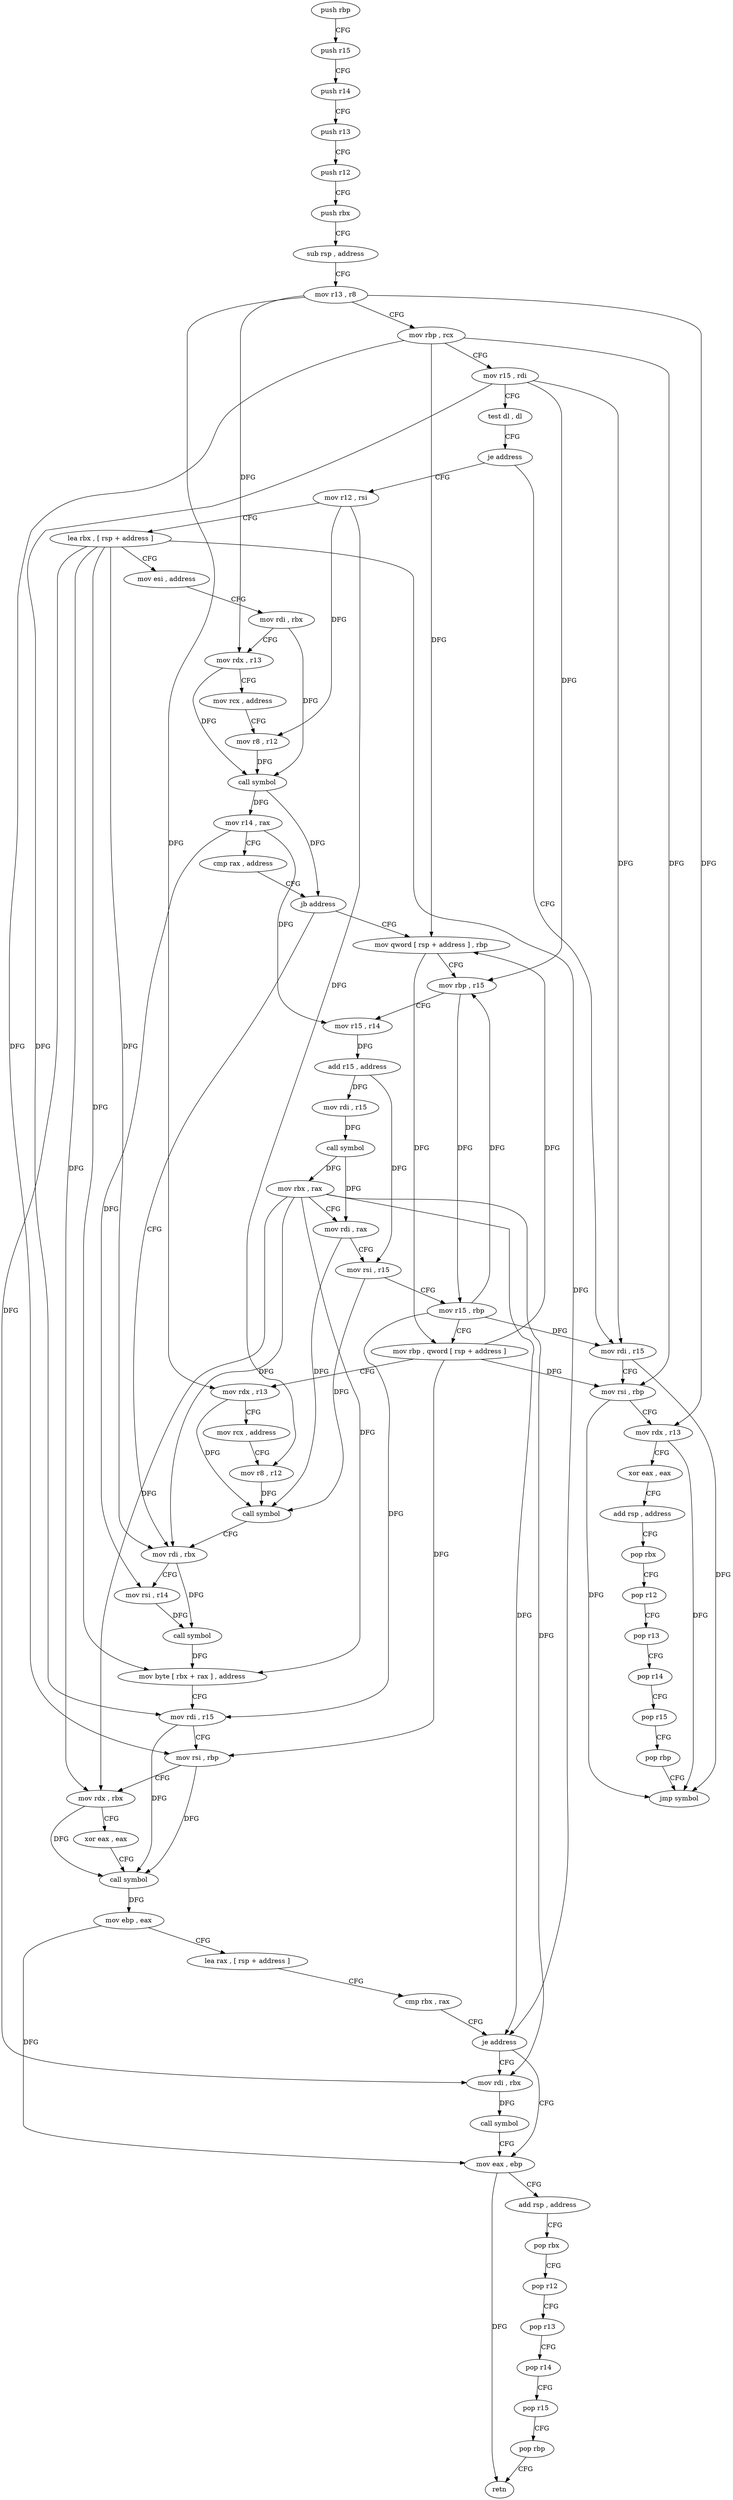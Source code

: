 digraph "func" {
"4257840" [label = "push rbp" ]
"4257841" [label = "push r15" ]
"4257843" [label = "push r14" ]
"4257845" [label = "push r13" ]
"4257847" [label = "push r12" ]
"4257849" [label = "push rbx" ]
"4257850" [label = "sub rsp , address" ]
"4257857" [label = "mov r13 , r8" ]
"4257860" [label = "mov rbp , rcx" ]
"4257863" [label = "mov r15 , rdi" ]
"4257866" [label = "test dl , dl" ]
"4257868" [label = "je address" ]
"4258048" [label = "mov rdi , r15" ]
"4257874" [label = "mov r12 , rsi" ]
"4258051" [label = "mov rsi , rbp" ]
"4258054" [label = "mov rdx , r13" ]
"4258057" [label = "xor eax , eax" ]
"4258059" [label = "add rsp , address" ]
"4258066" [label = "pop rbx" ]
"4258067" [label = "pop r12" ]
"4258069" [label = "pop r13" ]
"4258071" [label = "pop r14" ]
"4258073" [label = "pop r15" ]
"4258075" [label = "pop rbp" ]
"4258076" [label = "jmp symbol" ]
"4257877" [label = "lea rbx , [ rsp + address ]" ]
"4257882" [label = "mov esi , address" ]
"4257887" [label = "mov rdi , rbx" ]
"4257890" [label = "mov rdx , r13" ]
"4257893" [label = "mov rcx , address" ]
"4257900" [label = "mov r8 , r12" ]
"4257903" [label = "call symbol" ]
"4257908" [label = "mov r14 , rax" ]
"4257911" [label = "cmp rax , address" ]
"4257917" [label = "jb address" ]
"4257977" [label = "mov rdi , rbx" ]
"4257919" [label = "mov qword [ rsp + address ] , rbp" ]
"4257980" [label = "mov rsi , r14" ]
"4257983" [label = "call symbol" ]
"4257988" [label = "mov byte [ rbx + rax ] , address" ]
"4257992" [label = "mov rdi , r15" ]
"4257995" [label = "mov rsi , rbp" ]
"4257998" [label = "mov rdx , rbx" ]
"4258001" [label = "xor eax , eax" ]
"4258003" [label = "call symbol" ]
"4258008" [label = "mov ebp , eax" ]
"4258010" [label = "lea rax , [ rsp + address ]" ]
"4258015" [label = "cmp rbx , rax" ]
"4258018" [label = "je address" ]
"4258028" [label = "mov eax , ebp" ]
"4258020" [label = "mov rdi , rbx" ]
"4257924" [label = "mov rbp , r15" ]
"4257927" [label = "mov r15 , r14" ]
"4257930" [label = "add r15 , address" ]
"4257934" [label = "mov rdi , r15" ]
"4257937" [label = "call symbol" ]
"4257942" [label = "mov rbx , rax" ]
"4257945" [label = "mov rdi , rax" ]
"4257948" [label = "mov rsi , r15" ]
"4257951" [label = "mov r15 , rbp" ]
"4257954" [label = "mov rbp , qword [ rsp + address ]" ]
"4257959" [label = "mov rdx , r13" ]
"4257962" [label = "mov rcx , address" ]
"4257969" [label = "mov r8 , r12" ]
"4257972" [label = "call symbol" ]
"4258030" [label = "add rsp , address" ]
"4258037" [label = "pop rbx" ]
"4258038" [label = "pop r12" ]
"4258040" [label = "pop r13" ]
"4258042" [label = "pop r14" ]
"4258044" [label = "pop r15" ]
"4258046" [label = "pop rbp" ]
"4258047" [label = "retn" ]
"4258023" [label = "call symbol" ]
"4257840" -> "4257841" [ label = "CFG" ]
"4257841" -> "4257843" [ label = "CFG" ]
"4257843" -> "4257845" [ label = "CFG" ]
"4257845" -> "4257847" [ label = "CFG" ]
"4257847" -> "4257849" [ label = "CFG" ]
"4257849" -> "4257850" [ label = "CFG" ]
"4257850" -> "4257857" [ label = "CFG" ]
"4257857" -> "4257860" [ label = "CFG" ]
"4257857" -> "4258054" [ label = "DFG" ]
"4257857" -> "4257890" [ label = "DFG" ]
"4257857" -> "4257959" [ label = "DFG" ]
"4257860" -> "4257863" [ label = "CFG" ]
"4257860" -> "4258051" [ label = "DFG" ]
"4257860" -> "4257995" [ label = "DFG" ]
"4257860" -> "4257919" [ label = "DFG" ]
"4257863" -> "4257866" [ label = "CFG" ]
"4257863" -> "4258048" [ label = "DFG" ]
"4257863" -> "4257992" [ label = "DFG" ]
"4257863" -> "4257924" [ label = "DFG" ]
"4257866" -> "4257868" [ label = "CFG" ]
"4257868" -> "4258048" [ label = "CFG" ]
"4257868" -> "4257874" [ label = "CFG" ]
"4258048" -> "4258051" [ label = "CFG" ]
"4258048" -> "4258076" [ label = "DFG" ]
"4257874" -> "4257877" [ label = "CFG" ]
"4257874" -> "4257900" [ label = "DFG" ]
"4257874" -> "4257969" [ label = "DFG" ]
"4258051" -> "4258054" [ label = "CFG" ]
"4258051" -> "4258076" [ label = "DFG" ]
"4258054" -> "4258057" [ label = "CFG" ]
"4258054" -> "4258076" [ label = "DFG" ]
"4258057" -> "4258059" [ label = "CFG" ]
"4258059" -> "4258066" [ label = "CFG" ]
"4258066" -> "4258067" [ label = "CFG" ]
"4258067" -> "4258069" [ label = "CFG" ]
"4258069" -> "4258071" [ label = "CFG" ]
"4258071" -> "4258073" [ label = "CFG" ]
"4258073" -> "4258075" [ label = "CFG" ]
"4258075" -> "4258076" [ label = "CFG" ]
"4257877" -> "4257882" [ label = "CFG" ]
"4257877" -> "4257977" [ label = "DFG" ]
"4257877" -> "4257988" [ label = "DFG" ]
"4257877" -> "4257998" [ label = "DFG" ]
"4257877" -> "4258018" [ label = "DFG" ]
"4257877" -> "4258020" [ label = "DFG" ]
"4257882" -> "4257887" [ label = "CFG" ]
"4257887" -> "4257890" [ label = "CFG" ]
"4257887" -> "4257903" [ label = "DFG" ]
"4257890" -> "4257893" [ label = "CFG" ]
"4257890" -> "4257903" [ label = "DFG" ]
"4257893" -> "4257900" [ label = "CFG" ]
"4257900" -> "4257903" [ label = "DFG" ]
"4257903" -> "4257908" [ label = "DFG" ]
"4257903" -> "4257917" [ label = "DFG" ]
"4257908" -> "4257911" [ label = "CFG" ]
"4257908" -> "4257980" [ label = "DFG" ]
"4257908" -> "4257927" [ label = "DFG" ]
"4257911" -> "4257917" [ label = "CFG" ]
"4257917" -> "4257977" [ label = "CFG" ]
"4257917" -> "4257919" [ label = "CFG" ]
"4257977" -> "4257980" [ label = "CFG" ]
"4257977" -> "4257983" [ label = "DFG" ]
"4257919" -> "4257924" [ label = "CFG" ]
"4257919" -> "4257954" [ label = "DFG" ]
"4257980" -> "4257983" [ label = "DFG" ]
"4257983" -> "4257988" [ label = "DFG" ]
"4257988" -> "4257992" [ label = "CFG" ]
"4257992" -> "4257995" [ label = "CFG" ]
"4257992" -> "4258003" [ label = "DFG" ]
"4257995" -> "4257998" [ label = "CFG" ]
"4257995" -> "4258003" [ label = "DFG" ]
"4257998" -> "4258001" [ label = "CFG" ]
"4257998" -> "4258003" [ label = "DFG" ]
"4258001" -> "4258003" [ label = "CFG" ]
"4258003" -> "4258008" [ label = "DFG" ]
"4258008" -> "4258010" [ label = "CFG" ]
"4258008" -> "4258028" [ label = "DFG" ]
"4258010" -> "4258015" [ label = "CFG" ]
"4258015" -> "4258018" [ label = "CFG" ]
"4258018" -> "4258028" [ label = "CFG" ]
"4258018" -> "4258020" [ label = "CFG" ]
"4258028" -> "4258030" [ label = "CFG" ]
"4258028" -> "4258047" [ label = "DFG" ]
"4258020" -> "4258023" [ label = "DFG" ]
"4257924" -> "4257927" [ label = "CFG" ]
"4257924" -> "4257951" [ label = "DFG" ]
"4257927" -> "4257930" [ label = "DFG" ]
"4257930" -> "4257934" [ label = "DFG" ]
"4257930" -> "4257948" [ label = "DFG" ]
"4257934" -> "4257937" [ label = "DFG" ]
"4257937" -> "4257942" [ label = "DFG" ]
"4257937" -> "4257945" [ label = "DFG" ]
"4257942" -> "4257945" [ label = "CFG" ]
"4257942" -> "4257977" [ label = "DFG" ]
"4257942" -> "4257998" [ label = "DFG" ]
"4257942" -> "4257988" [ label = "DFG" ]
"4257942" -> "4258018" [ label = "DFG" ]
"4257942" -> "4258020" [ label = "DFG" ]
"4257945" -> "4257948" [ label = "CFG" ]
"4257945" -> "4257972" [ label = "DFG" ]
"4257948" -> "4257951" [ label = "CFG" ]
"4257948" -> "4257972" [ label = "DFG" ]
"4257951" -> "4257954" [ label = "CFG" ]
"4257951" -> "4258048" [ label = "DFG" ]
"4257951" -> "4257992" [ label = "DFG" ]
"4257951" -> "4257924" [ label = "DFG" ]
"4257954" -> "4257959" [ label = "CFG" ]
"4257954" -> "4258051" [ label = "DFG" ]
"4257954" -> "4257995" [ label = "DFG" ]
"4257954" -> "4257919" [ label = "DFG" ]
"4257959" -> "4257962" [ label = "CFG" ]
"4257959" -> "4257972" [ label = "DFG" ]
"4257962" -> "4257969" [ label = "CFG" ]
"4257969" -> "4257972" [ label = "DFG" ]
"4257972" -> "4257977" [ label = "CFG" ]
"4258030" -> "4258037" [ label = "CFG" ]
"4258037" -> "4258038" [ label = "CFG" ]
"4258038" -> "4258040" [ label = "CFG" ]
"4258040" -> "4258042" [ label = "CFG" ]
"4258042" -> "4258044" [ label = "CFG" ]
"4258044" -> "4258046" [ label = "CFG" ]
"4258046" -> "4258047" [ label = "CFG" ]
"4258023" -> "4258028" [ label = "CFG" ]
}
